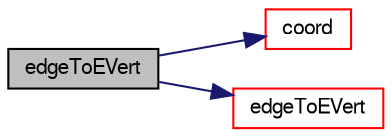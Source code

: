 digraph "edgeToEVert"
{
  bgcolor="transparent";
  edge [fontname="FreeSans",fontsize="10",labelfontname="FreeSans",labelfontsize="10"];
  node [fontname="FreeSans",fontsize="10",shape=record];
  rankdir="LR";
  Node1121 [label="edgeToEVert",height=0.2,width=0.4,color="black", fillcolor="grey75", style="filled", fontcolor="black"];
  Node1121 -> Node1122 [color="midnightblue",fontsize="10",style="solid",fontname="FreeSans"];
  Node1122 [label="coord",height=0.2,width=0.4,color="red",URL="$a21494.html#a272d10ee27ddbd3a20bccfc71015fb18",tooltip="Return coordinate of cut (uses weight if edgeCut) "];
  Node1121 -> Node1132 [color="midnightblue",fontsize="10",style="solid",fontname="FreeSans"];
  Node1132 [label="edgeToEVert",height=0.2,width=0.4,color="red",URL="$a21494.html#a1e202b1ab8a96e5fbd02958e29524d24",tooltip="Convert edgeI to eVert. "];
}
